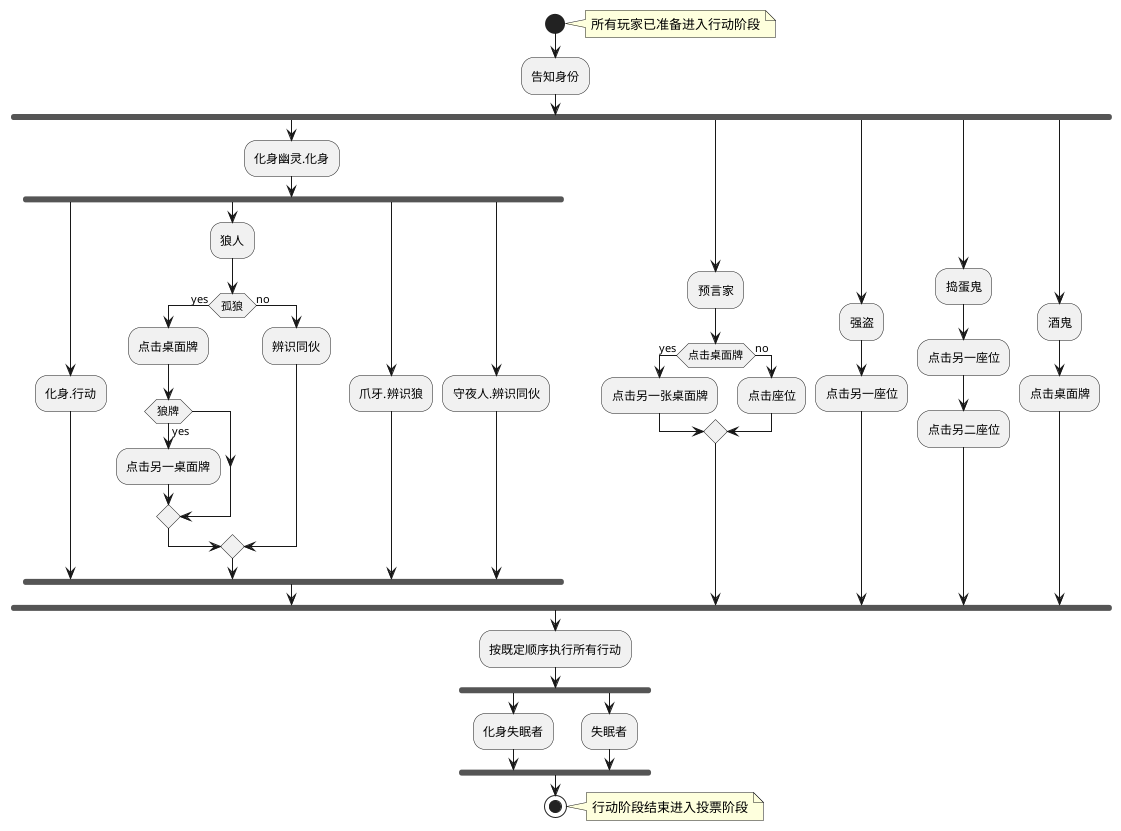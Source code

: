 @startuml
start
note right
所有玩家已准备进入行动阶段
end note
:告知身份;
fork
:化身幽灵.化身;
    fork
    :化身.行动;
    fork again
    :狼人;
    if (孤狼) then (yes)
        :点击桌面牌;
        if(狼牌) then (yes)
            :点击另一桌面牌;
        endif
    else (no)
        :辨识同伙;
    endif
    fork again
    :爪牙.辨识狼;

    fork again
    :守夜人.辨识同伙;
    end fork
fork again
    :预言家;
    if (点击桌面牌) then (yes)
        :点击另一张桌面牌;
    else (no)
        :点击座位;
    endif
fork again
    :强盗;
    :点击另一座位;
fork again
    :捣蛋鬼;
    :点击另一座位;
    :点击另二座位;
fork again
    :酒鬼;
    :点击桌面牌;
end fork
:按既定顺序执行所有行动;
fork
:化身失眠者;
fork again
:失眠者;
end fork
stop
note right
行动阶段结束进入投票阶段
end note
@enduml

